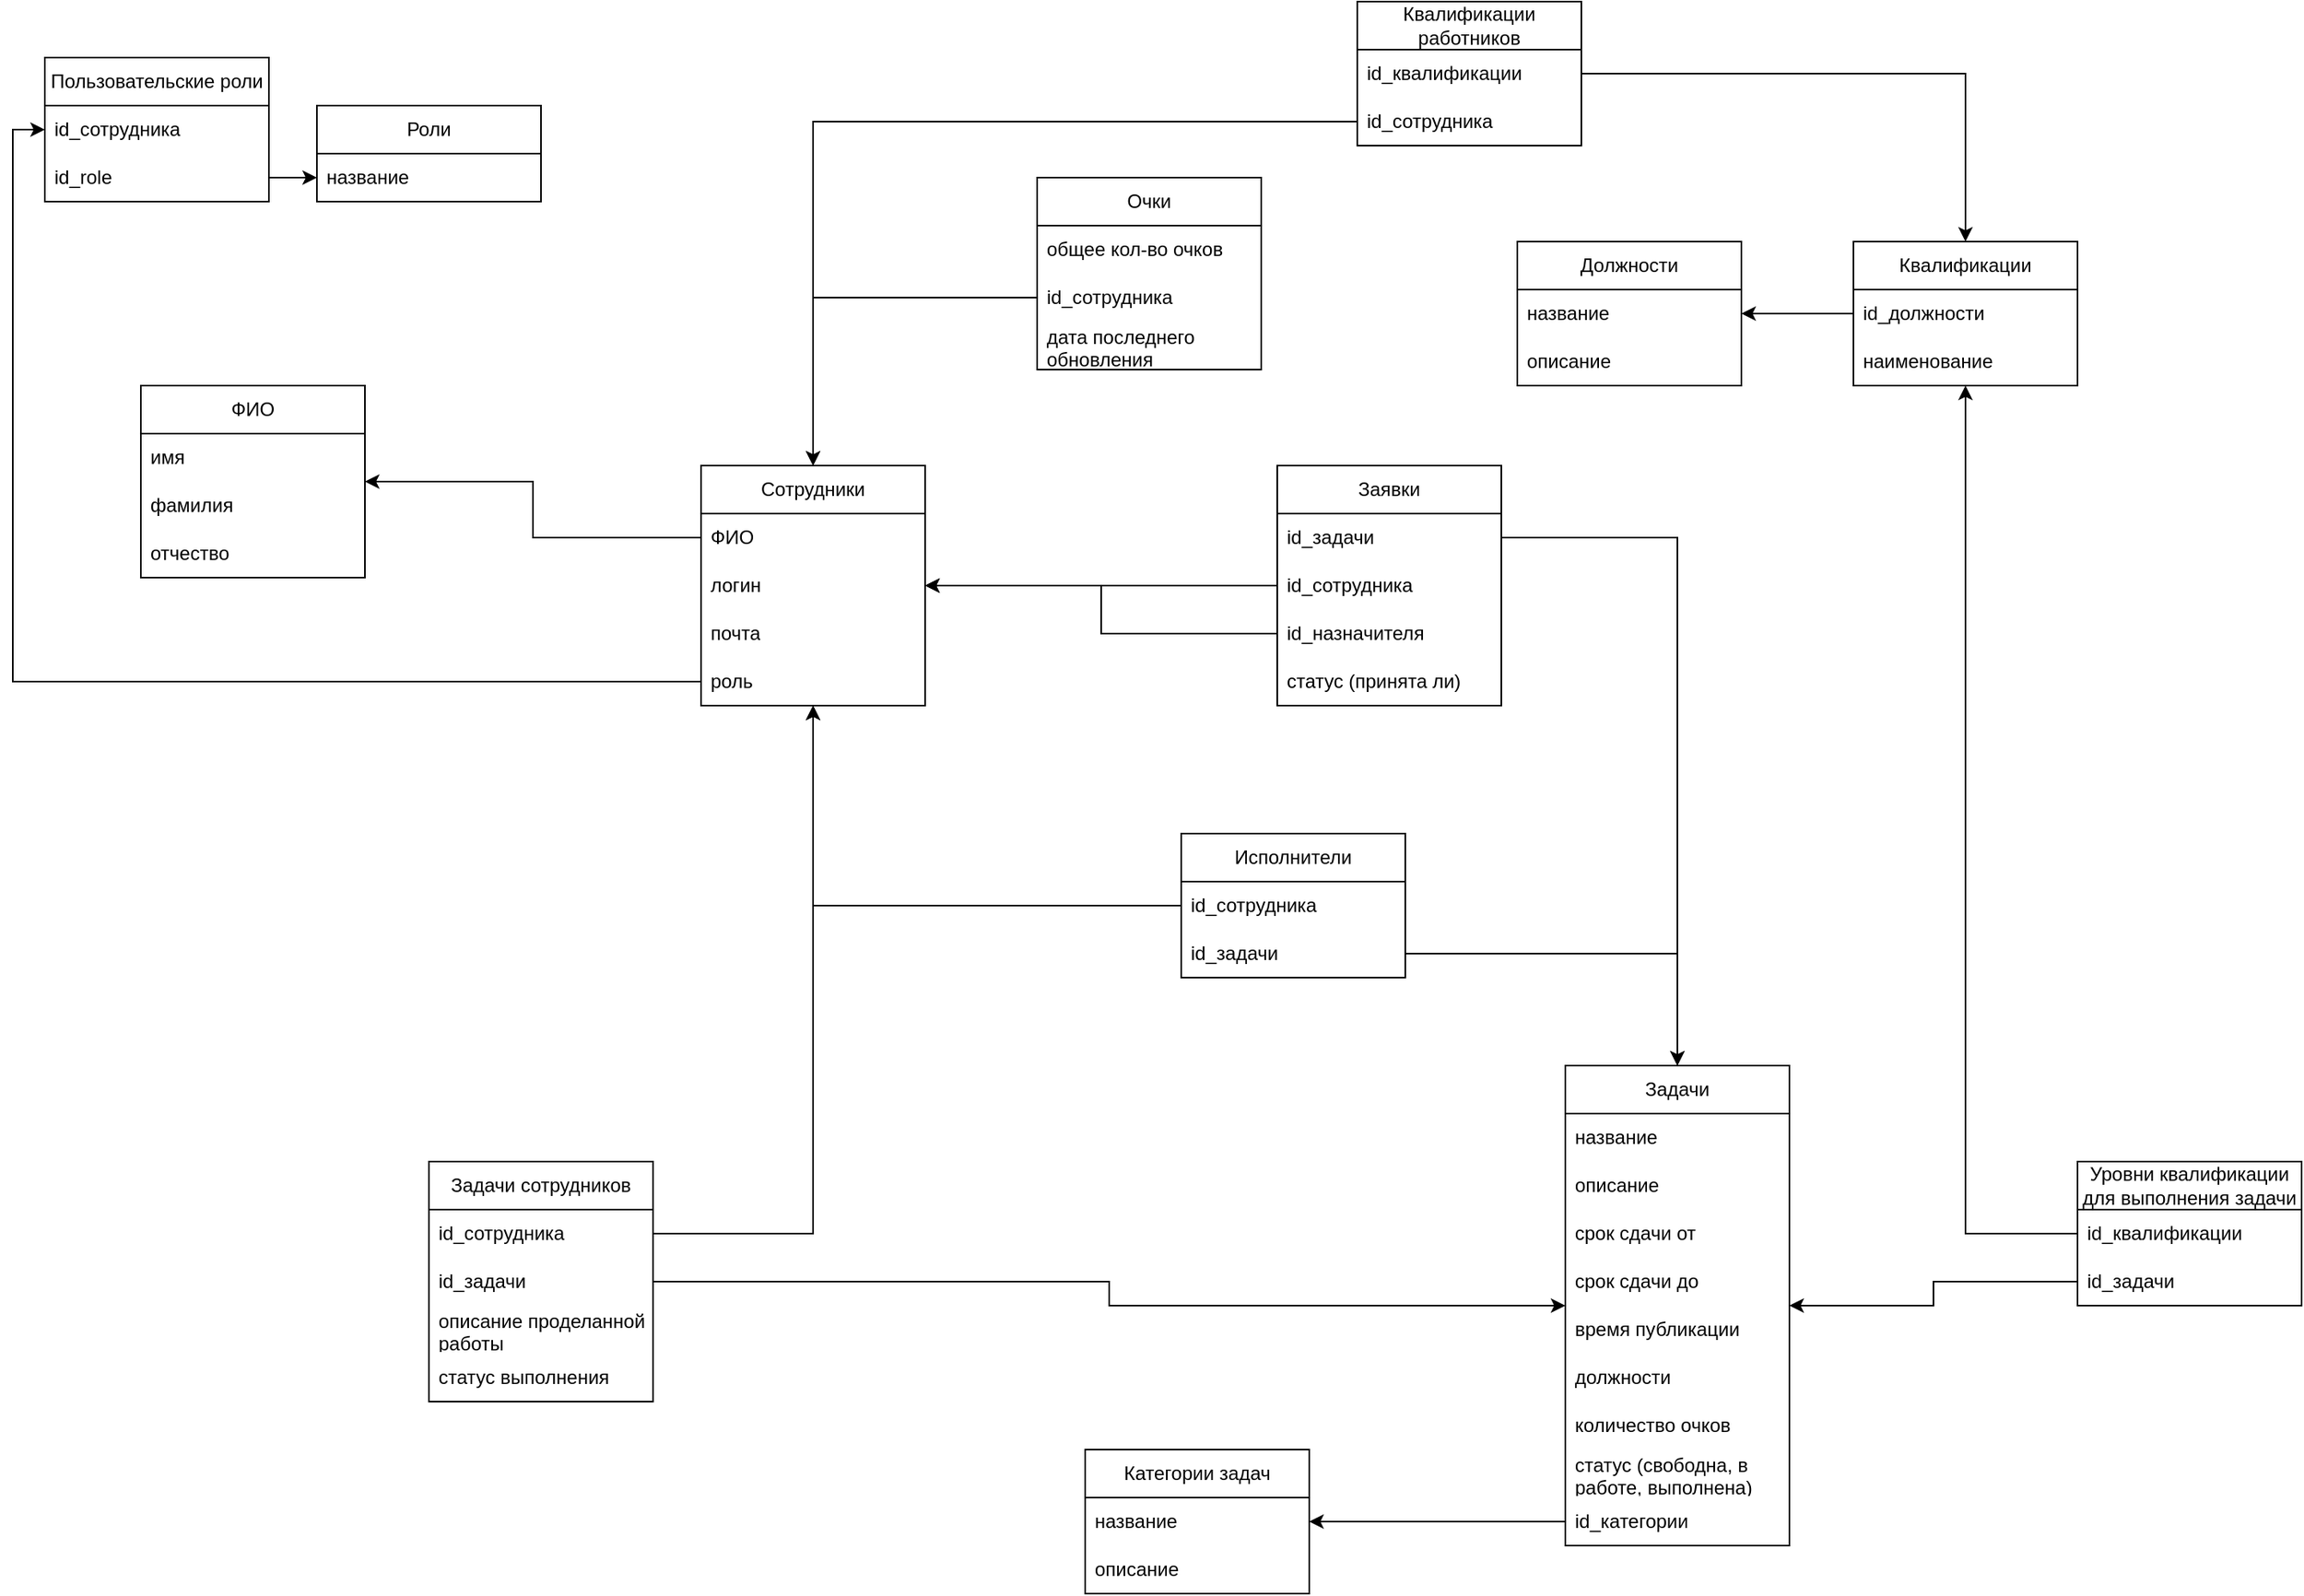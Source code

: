 <mxfile version="26.2.12" pages="2">
  <diagram name="Страница — 1" id="EaC5PdAGxProijPpYw2u">
    <mxGraphModel dx="1203" dy="3752" grid="1" gridSize="10" guides="1" tooltips="1" connect="1" arrows="1" fold="1" page="1" pageScale="1" pageWidth="3300" pageHeight="2339" background="none" math="0" shadow="0">
      <root>
        <mxCell id="0" />
        <mxCell id="1" parent="0" />
        <mxCell id="cesBki7I03xMK7VZjbku-1" value="Сотрудники" style="swimlane;fontStyle=0;childLayout=stackLayout;horizontal=1;startSize=30;horizontalStack=0;resizeParent=1;resizeParentMax=0;resizeLast=0;collapsible=1;marginBottom=0;whiteSpace=wrap;html=1;" parent="1" vertex="1">
          <mxGeometry x="830" y="280" width="140" height="150" as="geometry">
            <mxRectangle x="120" y="100" width="110" height="30" as="alternateBounds" />
          </mxGeometry>
        </mxCell>
        <mxCell id="cesBki7I03xMK7VZjbku-2" value="ФИО" style="text;strokeColor=none;fillColor=none;align=left;verticalAlign=middle;spacingLeft=4;spacingRight=4;overflow=hidden;points=[[0,0.5],[1,0.5]];portConstraint=eastwest;rotatable=0;whiteSpace=wrap;html=1;" parent="cesBki7I03xMK7VZjbku-1" vertex="1">
          <mxGeometry y="30" width="140" height="30" as="geometry" />
        </mxCell>
        <mxCell id="cesBki7I03xMK7VZjbku-5" value="логин" style="text;strokeColor=none;fillColor=none;align=left;verticalAlign=middle;spacingLeft=4;spacingRight=4;overflow=hidden;points=[[0,0.5],[1,0.5]];portConstraint=eastwest;rotatable=0;whiteSpace=wrap;html=1;" parent="cesBki7I03xMK7VZjbku-1" vertex="1">
          <mxGeometry y="60" width="140" height="30" as="geometry" />
        </mxCell>
        <mxCell id="cesBki7I03xMK7VZjbku-4" value="почта" style="text;strokeColor=none;fillColor=none;align=left;verticalAlign=middle;spacingLeft=4;spacingRight=4;overflow=hidden;points=[[0,0.5],[1,0.5]];portConstraint=eastwest;rotatable=0;whiteSpace=wrap;html=1;" parent="cesBki7I03xMK7VZjbku-1" vertex="1">
          <mxGeometry y="90" width="140" height="30" as="geometry" />
        </mxCell>
        <mxCell id="cesBki7I03xMK7VZjbku-6" value="роль" style="text;strokeColor=none;fillColor=none;align=left;verticalAlign=middle;spacingLeft=4;spacingRight=4;overflow=hidden;points=[[0,0.5],[1,0.5]];portConstraint=eastwest;rotatable=0;whiteSpace=wrap;html=1;" parent="cesBki7I03xMK7VZjbku-1" vertex="1">
          <mxGeometry y="120" width="140" height="30" as="geometry" />
        </mxCell>
        <mxCell id="cesBki7I03xMK7VZjbku-8" value="Должности" style="swimlane;fontStyle=0;childLayout=stackLayout;horizontal=1;startSize=30;horizontalStack=0;resizeParent=1;resizeParentMax=0;resizeLast=0;collapsible=1;marginBottom=0;whiteSpace=wrap;html=1;" parent="1" vertex="1">
          <mxGeometry x="1340" y="140" width="140" height="90" as="geometry" />
        </mxCell>
        <mxCell id="cesBki7I03xMK7VZjbku-9" value="название" style="text;strokeColor=none;fillColor=none;align=left;verticalAlign=middle;spacingLeft=4;spacingRight=4;overflow=hidden;points=[[0,0.5],[1,0.5]];portConstraint=eastwest;rotatable=0;whiteSpace=wrap;html=1;" parent="cesBki7I03xMK7VZjbku-8" vertex="1">
          <mxGeometry y="30" width="140" height="30" as="geometry" />
        </mxCell>
        <mxCell id="cesBki7I03xMK7VZjbku-10" value="описание" style="text;strokeColor=none;fillColor=none;align=left;verticalAlign=middle;spacingLeft=4;spacingRight=4;overflow=hidden;points=[[0,0.5],[1,0.5]];portConstraint=eastwest;rotatable=0;whiteSpace=wrap;html=1;" parent="cesBki7I03xMK7VZjbku-8" vertex="1">
          <mxGeometry y="60" width="140" height="30" as="geometry" />
        </mxCell>
        <mxCell id="cesBki7I03xMK7VZjbku-13" value="Роли" style="swimlane;fontStyle=0;childLayout=stackLayout;horizontal=1;startSize=30;horizontalStack=0;resizeParent=1;resizeParentMax=0;resizeLast=0;collapsible=1;marginBottom=0;whiteSpace=wrap;html=1;" parent="1" vertex="1">
          <mxGeometry x="590" y="55" width="140" height="60" as="geometry" />
        </mxCell>
        <mxCell id="cesBki7I03xMK7VZjbku-16" value="название" style="text;strokeColor=none;fillColor=none;align=left;verticalAlign=middle;spacingLeft=4;spacingRight=4;overflow=hidden;points=[[0,0.5],[1,0.5]];portConstraint=eastwest;rotatable=0;whiteSpace=wrap;html=1;" parent="cesBki7I03xMK7VZjbku-13" vertex="1">
          <mxGeometry y="30" width="140" height="30" as="geometry" />
        </mxCell>
        <mxCell id="cesBki7I03xMK7VZjbku-17" value="Задачи" style="swimlane;fontStyle=0;childLayout=stackLayout;horizontal=1;startSize=30;horizontalStack=0;resizeParent=1;resizeParentMax=0;resizeLast=0;collapsible=1;marginBottom=0;whiteSpace=wrap;html=1;" parent="1" vertex="1">
          <mxGeometry x="1370" y="655" width="140" height="300" as="geometry" />
        </mxCell>
        <mxCell id="cesBki7I03xMK7VZjbku-18" value="название" style="text;strokeColor=none;fillColor=none;align=left;verticalAlign=middle;spacingLeft=4;spacingRight=4;overflow=hidden;points=[[0,0.5],[1,0.5]];portConstraint=eastwest;rotatable=0;whiteSpace=wrap;html=1;" parent="cesBki7I03xMK7VZjbku-17" vertex="1">
          <mxGeometry y="30" width="140" height="30" as="geometry" />
        </mxCell>
        <mxCell id="cesBki7I03xMK7VZjbku-19" value="описание" style="text;strokeColor=none;fillColor=none;align=left;verticalAlign=middle;spacingLeft=4;spacingRight=4;overflow=hidden;points=[[0,0.5],[1,0.5]];portConstraint=eastwest;rotatable=0;whiteSpace=wrap;html=1;" parent="cesBki7I03xMK7VZjbku-17" vertex="1">
          <mxGeometry y="60" width="140" height="30" as="geometry" />
        </mxCell>
        <mxCell id="cesBki7I03xMK7VZjbku-20" value="срок сдачи от" style="text;strokeColor=none;fillColor=none;align=left;verticalAlign=middle;spacingLeft=4;spacingRight=4;overflow=hidden;points=[[0,0.5],[1,0.5]];portConstraint=eastwest;rotatable=0;whiteSpace=wrap;html=1;" parent="cesBki7I03xMK7VZjbku-17" vertex="1">
          <mxGeometry y="90" width="140" height="30" as="geometry" />
        </mxCell>
        <mxCell id="cesBki7I03xMK7VZjbku-30" value="срок сдачи до" style="text;strokeColor=none;fillColor=none;align=left;verticalAlign=middle;spacingLeft=4;spacingRight=4;overflow=hidden;points=[[0,0.5],[1,0.5]];portConstraint=eastwest;rotatable=0;whiteSpace=wrap;html=1;" parent="cesBki7I03xMK7VZjbku-17" vertex="1">
          <mxGeometry y="120" width="140" height="30" as="geometry" />
        </mxCell>
        <mxCell id="cesBki7I03xMK7VZjbku-27" value="время публикации" style="text;strokeColor=none;fillColor=none;align=left;verticalAlign=middle;spacingLeft=4;spacingRight=4;overflow=hidden;points=[[0,0.5],[1,0.5]];portConstraint=eastwest;rotatable=0;whiteSpace=wrap;html=1;" parent="cesBki7I03xMK7VZjbku-17" vertex="1">
          <mxGeometry y="150" width="140" height="30" as="geometry" />
        </mxCell>
        <mxCell id="cesBki7I03xMK7VZjbku-31" value="должности" style="text;strokeColor=none;fillColor=none;align=left;verticalAlign=middle;spacingLeft=4;spacingRight=4;overflow=hidden;points=[[0,0.5],[1,0.5]];portConstraint=eastwest;rotatable=0;whiteSpace=wrap;html=1;" parent="cesBki7I03xMK7VZjbku-17" vertex="1">
          <mxGeometry y="180" width="140" height="30" as="geometry" />
        </mxCell>
        <mxCell id="cesBki7I03xMK7VZjbku-38" value="количество очков" style="text;strokeColor=none;fillColor=none;align=left;verticalAlign=middle;spacingLeft=4;spacingRight=4;overflow=hidden;points=[[0,0.5],[1,0.5]];portConstraint=eastwest;rotatable=0;whiteSpace=wrap;html=1;" parent="cesBki7I03xMK7VZjbku-17" vertex="1">
          <mxGeometry y="210" width="140" height="30" as="geometry" />
        </mxCell>
        <mxCell id="Xd3X0MDiYVYJy4UPZbmH-21" value="статус (свободна, в работе, выполнена)" style="text;strokeColor=none;fillColor=none;align=left;verticalAlign=middle;spacingLeft=4;spacingRight=4;overflow=hidden;points=[[0,0.5],[1,0.5]];portConstraint=eastwest;rotatable=0;whiteSpace=wrap;html=1;" parent="cesBki7I03xMK7VZjbku-17" vertex="1">
          <mxGeometry y="240" width="140" height="30" as="geometry" />
        </mxCell>
        <mxCell id="Xd3X0MDiYVYJy4UPZbmH-4" value="id_категории" style="text;strokeColor=none;fillColor=none;align=left;verticalAlign=middle;spacingLeft=4;spacingRight=4;overflow=hidden;points=[[0,0.5],[1,0.5]];portConstraint=eastwest;rotatable=0;whiteSpace=wrap;html=1;" parent="cesBki7I03xMK7VZjbku-17" vertex="1">
          <mxGeometry y="270" width="140" height="30" as="geometry" />
        </mxCell>
        <mxCell id="cesBki7I03xMK7VZjbku-21" value="Пользовательские роли" style="swimlane;fontStyle=0;childLayout=stackLayout;horizontal=1;startSize=30;horizontalStack=0;resizeParent=1;resizeParentMax=0;resizeLast=0;collapsible=1;marginBottom=0;whiteSpace=wrap;html=1;" parent="1" vertex="1">
          <mxGeometry x="420" y="25" width="140" height="90" as="geometry" />
        </mxCell>
        <mxCell id="cesBki7I03xMK7VZjbku-22" value="id_сотрудника" style="text;strokeColor=none;fillColor=none;align=left;verticalAlign=middle;spacingLeft=4;spacingRight=4;overflow=hidden;points=[[0,0.5],[1,0.5]];portConstraint=eastwest;rotatable=0;whiteSpace=wrap;html=1;" parent="cesBki7I03xMK7VZjbku-21" vertex="1">
          <mxGeometry y="30" width="140" height="30" as="geometry" />
        </mxCell>
        <mxCell id="cesBki7I03xMK7VZjbku-23" value="id_role" style="text;strokeColor=none;fillColor=none;align=left;verticalAlign=middle;spacingLeft=4;spacingRight=4;overflow=hidden;points=[[0,0.5],[1,0.5]];portConstraint=eastwest;rotatable=0;whiteSpace=wrap;html=1;" parent="cesBki7I03xMK7VZjbku-21" vertex="1">
          <mxGeometry y="60" width="140" height="30" as="geometry" />
        </mxCell>
        <mxCell id="cesBki7I03xMK7VZjbku-25" style="edgeStyle=orthogonalEdgeStyle;rounded=0;orthogonalLoop=1;jettySize=auto;html=1;entryX=0;entryY=0.5;entryDx=0;entryDy=0;" parent="1" source="cesBki7I03xMK7VZjbku-6" target="cesBki7I03xMK7VZjbku-22" edge="1">
          <mxGeometry relative="1" as="geometry" />
        </mxCell>
        <mxCell id="cesBki7I03xMK7VZjbku-32" value="Уровни квалификации для выполнения задачи" style="swimlane;fontStyle=0;childLayout=stackLayout;horizontal=1;startSize=30;horizontalStack=0;resizeParent=1;resizeParentMax=0;resizeLast=0;collapsible=1;marginBottom=0;whiteSpace=wrap;html=1;" parent="1" vertex="1">
          <mxGeometry x="1690" y="715" width="140" height="90" as="geometry" />
        </mxCell>
        <mxCell id="cesBki7I03xMK7VZjbku-33" value="id_квалификации" style="text;strokeColor=none;fillColor=none;align=left;verticalAlign=middle;spacingLeft=4;spacingRight=4;overflow=hidden;points=[[0,0.5],[1,0.5]];portConstraint=eastwest;rotatable=0;whiteSpace=wrap;html=1;" parent="cesBki7I03xMK7VZjbku-32" vertex="1">
          <mxGeometry y="30" width="140" height="30" as="geometry" />
        </mxCell>
        <mxCell id="cesBki7I03xMK7VZjbku-34" value="id_задачи" style="text;strokeColor=none;fillColor=none;align=left;verticalAlign=middle;spacingLeft=4;spacingRight=4;overflow=hidden;points=[[0,0.5],[1,0.5]];portConstraint=eastwest;rotatable=0;whiteSpace=wrap;html=1;" parent="cesBki7I03xMK7VZjbku-32" vertex="1">
          <mxGeometry y="60" width="140" height="30" as="geometry" />
        </mxCell>
        <mxCell id="cesBki7I03xMK7VZjbku-40" value="Очки" style="swimlane;fontStyle=0;childLayout=stackLayout;horizontal=1;startSize=30;horizontalStack=0;resizeParent=1;resizeParentMax=0;resizeLast=0;collapsible=1;marginBottom=0;whiteSpace=wrap;html=1;" parent="1" vertex="1">
          <mxGeometry x="1040" y="100" width="140" height="120" as="geometry" />
        </mxCell>
        <mxCell id="Xd3X0MDiYVYJy4UPZbmH-5" value="общее кол-во очков" style="text;strokeColor=none;fillColor=none;align=left;verticalAlign=middle;spacingLeft=4;spacingRight=4;overflow=hidden;points=[[0,0.5],[1,0.5]];portConstraint=eastwest;rotatable=0;whiteSpace=wrap;html=1;" parent="cesBki7I03xMK7VZjbku-40" vertex="1">
          <mxGeometry y="30" width="140" height="30" as="geometry" />
        </mxCell>
        <mxCell id="cesBki7I03xMK7VZjbku-41" value="id_сотрудника" style="text;strokeColor=none;fillColor=none;align=left;verticalAlign=middle;spacingLeft=4;spacingRight=4;overflow=hidden;points=[[0,0.5],[1,0.5]];portConstraint=eastwest;rotatable=0;whiteSpace=wrap;html=1;" parent="cesBki7I03xMK7VZjbku-40" vertex="1">
          <mxGeometry y="60" width="140" height="30" as="geometry" />
        </mxCell>
        <mxCell id="Xd3X0MDiYVYJy4UPZbmH-6" value="дата последнего обновления" style="text;strokeColor=none;fillColor=none;align=left;verticalAlign=middle;spacingLeft=4;spacingRight=4;overflow=hidden;points=[[0,0.5],[1,0.5]];portConstraint=eastwest;rotatable=0;whiteSpace=wrap;html=1;" parent="cesBki7I03xMK7VZjbku-40" vertex="1">
          <mxGeometry y="90" width="140" height="30" as="geometry" />
        </mxCell>
        <mxCell id="cesBki7I03xMK7VZjbku-44" style="edgeStyle=orthogonalEdgeStyle;rounded=0;orthogonalLoop=1;jettySize=auto;html=1;" parent="1" source="cesBki7I03xMK7VZjbku-34" target="cesBki7I03xMK7VZjbku-17" edge="1">
          <mxGeometry relative="1" as="geometry" />
        </mxCell>
        <mxCell id="zfrl_3veJVsj-H4Pgpw5-1" value="ФИО" style="swimlane;fontStyle=0;childLayout=stackLayout;horizontal=1;startSize=30;horizontalStack=0;resizeParent=1;resizeParentMax=0;resizeLast=0;collapsible=1;marginBottom=0;whiteSpace=wrap;html=1;" parent="1" vertex="1">
          <mxGeometry x="480" y="230" width="140" height="120" as="geometry" />
        </mxCell>
        <mxCell id="zfrl_3veJVsj-H4Pgpw5-2" value="имя" style="text;strokeColor=none;fillColor=none;align=left;verticalAlign=middle;spacingLeft=4;spacingRight=4;overflow=hidden;points=[[0,0.5],[1,0.5]];portConstraint=eastwest;rotatable=0;whiteSpace=wrap;html=1;" parent="zfrl_3veJVsj-H4Pgpw5-1" vertex="1">
          <mxGeometry y="30" width="140" height="30" as="geometry" />
        </mxCell>
        <mxCell id="zfrl_3veJVsj-H4Pgpw5-3" value="фамилия" style="text;strokeColor=none;fillColor=none;align=left;verticalAlign=middle;spacingLeft=4;spacingRight=4;overflow=hidden;points=[[0,0.5],[1,0.5]];portConstraint=eastwest;rotatable=0;whiteSpace=wrap;html=1;" parent="zfrl_3veJVsj-H4Pgpw5-1" vertex="1">
          <mxGeometry y="60" width="140" height="30" as="geometry" />
        </mxCell>
        <mxCell id="zfrl_3veJVsj-H4Pgpw5-4" value="отчество" style="text;strokeColor=none;fillColor=none;align=left;verticalAlign=middle;spacingLeft=4;spacingRight=4;overflow=hidden;points=[[0,0.5],[1,0.5]];portConstraint=eastwest;rotatable=0;whiteSpace=wrap;html=1;" parent="zfrl_3veJVsj-H4Pgpw5-1" vertex="1">
          <mxGeometry y="90" width="140" height="30" as="geometry" />
        </mxCell>
        <mxCell id="zfrl_3veJVsj-H4Pgpw5-5" style="edgeStyle=orthogonalEdgeStyle;rounded=0;orthogonalLoop=1;jettySize=auto;html=1;" parent="1" source="cesBki7I03xMK7VZjbku-2" target="zfrl_3veJVsj-H4Pgpw5-1" edge="1">
          <mxGeometry relative="1" as="geometry" />
        </mxCell>
        <mxCell id="zfrl_3veJVsj-H4Pgpw5-7" style="edgeStyle=orthogonalEdgeStyle;rounded=0;orthogonalLoop=1;jettySize=auto;html=1;" parent="1" source="cesBki7I03xMK7VZjbku-23" target="cesBki7I03xMK7VZjbku-16" edge="1">
          <mxGeometry relative="1" as="geometry" />
        </mxCell>
        <mxCell id="zfrl_3veJVsj-H4Pgpw5-21" style="edgeStyle=orthogonalEdgeStyle;rounded=0;orthogonalLoop=1;jettySize=auto;html=1;" parent="1" source="zfrl_3veJVsj-H4Pgpw5-17" target="cesBki7I03xMK7VZjbku-1" edge="1">
          <mxGeometry relative="1" as="geometry" />
        </mxCell>
        <mxCell id="zfrl_3veJVsj-H4Pgpw5-23" style="edgeStyle=orthogonalEdgeStyle;rounded=0;orthogonalLoop=1;jettySize=auto;html=1;" parent="1" source="zfrl_3veJVsj-H4Pgpw5-18" target="cesBki7I03xMK7VZjbku-17" edge="1">
          <mxGeometry relative="1" as="geometry" />
        </mxCell>
        <mxCell id="zfrl_3veJVsj-H4Pgpw5-24" value="Квалификации работников" style="swimlane;fontStyle=0;childLayout=stackLayout;horizontal=1;startSize=30;horizontalStack=0;resizeParent=1;resizeParentMax=0;resizeLast=0;collapsible=1;marginBottom=0;whiteSpace=wrap;html=1;" parent="1" vertex="1">
          <mxGeometry x="1240" y="-10" width="140" height="90" as="geometry" />
        </mxCell>
        <mxCell id="zfrl_3veJVsj-H4Pgpw5-25" value="id_квалификации" style="text;strokeColor=none;fillColor=none;align=left;verticalAlign=middle;spacingLeft=4;spacingRight=4;overflow=hidden;points=[[0,0.5],[1,0.5]];portConstraint=eastwest;rotatable=0;whiteSpace=wrap;html=1;" parent="zfrl_3veJVsj-H4Pgpw5-24" vertex="1">
          <mxGeometry y="30" width="140" height="30" as="geometry" />
        </mxCell>
        <mxCell id="dMJFYYA-Lje91kNIu_eR-9" value="id_сотрудника" style="text;strokeColor=none;fillColor=none;align=left;verticalAlign=middle;spacingLeft=4;spacingRight=4;overflow=hidden;points=[[0,0.5],[1,0.5]];portConstraint=eastwest;rotatable=0;whiteSpace=wrap;html=1;" parent="zfrl_3veJVsj-H4Pgpw5-24" vertex="1">
          <mxGeometry y="60" width="140" height="30" as="geometry" />
        </mxCell>
        <mxCell id="dMJFYYA-Lje91kNIu_eR-5" style="edgeStyle=orthogonalEdgeStyle;rounded=0;orthogonalLoop=1;jettySize=auto;html=1;" parent="1" source="dMJFYYA-Lje91kNIu_eR-1" target="cesBki7I03xMK7VZjbku-8" edge="1">
          <mxGeometry relative="1" as="geometry" />
        </mxCell>
        <mxCell id="dMJFYYA-Lje91kNIu_eR-1" value="Квалификации" style="swimlane;fontStyle=0;childLayout=stackLayout;horizontal=1;startSize=30;horizontalStack=0;resizeParent=1;resizeParentMax=0;resizeLast=0;collapsible=1;marginBottom=0;whiteSpace=wrap;html=1;" parent="1" vertex="1">
          <mxGeometry x="1550" y="140" width="140" height="90" as="geometry" />
        </mxCell>
        <mxCell id="dMJFYYA-Lje91kNIu_eR-2" value="id_должности" style="text;strokeColor=none;fillColor=none;align=left;verticalAlign=middle;spacingLeft=4;spacingRight=4;overflow=hidden;points=[[0,0.5],[1,0.5]];portConstraint=eastwest;rotatable=0;whiteSpace=wrap;html=1;" parent="dMJFYYA-Lje91kNIu_eR-1" vertex="1">
          <mxGeometry y="30" width="140" height="30" as="geometry" />
        </mxCell>
        <mxCell id="dMJFYYA-Lje91kNIu_eR-3" value="наименование" style="text;strokeColor=none;fillColor=none;align=left;verticalAlign=middle;spacingLeft=4;spacingRight=4;overflow=hidden;points=[[0,0.5],[1,0.5]];portConstraint=eastwest;rotatable=0;whiteSpace=wrap;html=1;" parent="dMJFYYA-Lje91kNIu_eR-1" vertex="1">
          <mxGeometry y="60" width="140" height="30" as="geometry" />
        </mxCell>
        <mxCell id="dMJFYYA-Lje91kNIu_eR-6" style="edgeStyle=orthogonalEdgeStyle;rounded=0;orthogonalLoop=1;jettySize=auto;html=1;" parent="1" source="zfrl_3veJVsj-H4Pgpw5-25" target="dMJFYYA-Lje91kNIu_eR-1" edge="1">
          <mxGeometry relative="1" as="geometry" />
        </mxCell>
        <mxCell id="dMJFYYA-Lje91kNIu_eR-8" style="edgeStyle=orthogonalEdgeStyle;rounded=0;orthogonalLoop=1;jettySize=auto;html=1;" parent="1" source="cesBki7I03xMK7VZjbku-33" target="dMJFYYA-Lje91kNIu_eR-1" edge="1">
          <mxGeometry relative="1" as="geometry" />
        </mxCell>
        <mxCell id="dMJFYYA-Lje91kNIu_eR-11" style="edgeStyle=orthogonalEdgeStyle;rounded=0;orthogonalLoop=1;jettySize=auto;html=1;" parent="1" source="dMJFYYA-Lje91kNIu_eR-9" target="cesBki7I03xMK7VZjbku-1" edge="1">
          <mxGeometry relative="1" as="geometry" />
        </mxCell>
        <mxCell id="dMJFYYA-Lje91kNIu_eR-18" style="edgeStyle=orthogonalEdgeStyle;rounded=0;orthogonalLoop=1;jettySize=auto;html=1;" parent="1" source="dMJFYYA-Lje91kNIu_eR-12" target="cesBki7I03xMK7VZjbku-1" edge="1">
          <mxGeometry relative="1" as="geometry" />
        </mxCell>
        <mxCell id="dMJFYYA-Lje91kNIu_eR-12" value="Заявки" style="swimlane;fontStyle=0;childLayout=stackLayout;horizontal=1;startSize=30;horizontalStack=0;resizeParent=1;resizeParentMax=0;resizeLast=0;collapsible=1;marginBottom=0;whiteSpace=wrap;html=1;" parent="1" vertex="1">
          <mxGeometry x="1190" y="280" width="140" height="150" as="geometry" />
        </mxCell>
        <mxCell id="dMJFYYA-Lje91kNIu_eR-13" value="id_задачи" style="text;strokeColor=none;fillColor=none;align=left;verticalAlign=middle;spacingLeft=4;spacingRight=4;overflow=hidden;points=[[0,0.5],[1,0.5]];portConstraint=eastwest;rotatable=0;whiteSpace=wrap;html=1;" parent="dMJFYYA-Lje91kNIu_eR-12" vertex="1">
          <mxGeometry y="30" width="140" height="30" as="geometry" />
        </mxCell>
        <mxCell id="dMJFYYA-Lje91kNIu_eR-14" value="id_сотрудника" style="text;strokeColor=none;fillColor=none;align=left;verticalAlign=middle;spacingLeft=4;spacingRight=4;overflow=hidden;points=[[0,0.5],[1,0.5]];portConstraint=eastwest;rotatable=0;whiteSpace=wrap;html=1;" parent="dMJFYYA-Lje91kNIu_eR-12" vertex="1">
          <mxGeometry y="60" width="140" height="30" as="geometry" />
        </mxCell>
        <mxCell id="dMJFYYA-Lje91kNIu_eR-16" value="id_назначителя" style="text;strokeColor=none;fillColor=none;align=left;verticalAlign=middle;spacingLeft=4;spacingRight=4;overflow=hidden;points=[[0,0.5],[1,0.5]];portConstraint=eastwest;rotatable=0;whiteSpace=wrap;html=1;" parent="dMJFYYA-Lje91kNIu_eR-12" vertex="1">
          <mxGeometry y="90" width="140" height="30" as="geometry" />
        </mxCell>
        <mxCell id="dMJFYYA-Lje91kNIu_eR-15" value="статус (принята ли)" style="text;strokeColor=none;fillColor=none;align=left;verticalAlign=middle;spacingLeft=4;spacingRight=4;overflow=hidden;points=[[0,0.5],[1,0.5]];portConstraint=eastwest;rotatable=0;whiteSpace=wrap;html=1;" parent="dMJFYYA-Lje91kNIu_eR-12" vertex="1">
          <mxGeometry y="120" width="140" height="30" as="geometry" />
        </mxCell>
        <mxCell id="zfrl_3veJVsj-H4Pgpw5-16" value="Исполнители" style="swimlane;fontStyle=0;childLayout=stackLayout;horizontal=1;startSize=30;horizontalStack=0;resizeParent=1;resizeParentMax=0;resizeLast=0;collapsible=1;marginBottom=0;whiteSpace=wrap;html=1;" parent="1" vertex="1">
          <mxGeometry x="1130" y="510" width="140" height="90" as="geometry" />
        </mxCell>
        <mxCell id="zfrl_3veJVsj-H4Pgpw5-17" value="id_сотрудника" style="text;strokeColor=none;fillColor=none;align=left;verticalAlign=middle;spacingLeft=4;spacingRight=4;overflow=hidden;points=[[0,0.5],[1,0.5]];portConstraint=eastwest;rotatable=0;whiteSpace=wrap;html=1;" parent="zfrl_3veJVsj-H4Pgpw5-16" vertex="1">
          <mxGeometry y="30" width="140" height="30" as="geometry" />
        </mxCell>
        <mxCell id="zfrl_3veJVsj-H4Pgpw5-18" value="id_задачи" style="text;strokeColor=none;fillColor=none;align=left;verticalAlign=middle;spacingLeft=4;spacingRight=4;overflow=hidden;points=[[0,0.5],[1,0.5]];portConstraint=eastwest;rotatable=0;whiteSpace=wrap;html=1;" parent="zfrl_3veJVsj-H4Pgpw5-16" vertex="1">
          <mxGeometry y="60" width="140" height="30" as="geometry" />
        </mxCell>
        <mxCell id="dMJFYYA-Lje91kNIu_eR-22" value="Задачи сотрудников" style="swimlane;fontStyle=0;childLayout=stackLayout;horizontal=1;startSize=30;horizontalStack=0;resizeParent=1;resizeParentMax=0;resizeLast=0;collapsible=1;marginBottom=0;whiteSpace=wrap;html=1;" parent="1" vertex="1">
          <mxGeometry x="660" y="715" width="140" height="150" as="geometry" />
        </mxCell>
        <mxCell id="dMJFYYA-Lje91kNIu_eR-23" value="id_сотрудника" style="text;strokeColor=none;fillColor=none;align=left;verticalAlign=middle;spacingLeft=4;spacingRight=4;overflow=hidden;points=[[0,0.5],[1,0.5]];portConstraint=eastwest;rotatable=0;whiteSpace=wrap;html=1;" parent="dMJFYYA-Lje91kNIu_eR-22" vertex="1">
          <mxGeometry y="30" width="140" height="30" as="geometry" />
        </mxCell>
        <mxCell id="dMJFYYA-Lje91kNIu_eR-24" value="id_задачи" style="text;strokeColor=none;fillColor=none;align=left;verticalAlign=middle;spacingLeft=4;spacingRight=4;overflow=hidden;points=[[0,0.5],[1,0.5]];portConstraint=eastwest;rotatable=0;whiteSpace=wrap;html=1;" parent="dMJFYYA-Lje91kNIu_eR-22" vertex="1">
          <mxGeometry y="60" width="140" height="30" as="geometry" />
        </mxCell>
        <mxCell id="dMJFYYA-Lje91kNIu_eR-25" value="описание проделанной работы" style="text;strokeColor=none;fillColor=none;align=left;verticalAlign=middle;spacingLeft=4;spacingRight=4;overflow=hidden;points=[[0,0.5],[1,0.5]];portConstraint=eastwest;rotatable=0;whiteSpace=wrap;html=1;" parent="dMJFYYA-Lje91kNIu_eR-22" vertex="1">
          <mxGeometry y="90" width="140" height="30" as="geometry" />
        </mxCell>
        <mxCell id="dMJFYYA-Lje91kNIu_eR-26" value="статус выполнения" style="text;strokeColor=none;fillColor=none;align=left;verticalAlign=middle;spacingLeft=4;spacingRight=4;overflow=hidden;points=[[0,0.5],[1,0.5]];portConstraint=eastwest;rotatable=0;whiteSpace=wrap;html=1;" parent="dMJFYYA-Lje91kNIu_eR-22" vertex="1">
          <mxGeometry y="120" width="140" height="30" as="geometry" />
        </mxCell>
        <mxCell id="Xd3X0MDiYVYJy4UPZbmH-1" style="edgeStyle=orthogonalEdgeStyle;rounded=0;orthogonalLoop=1;jettySize=auto;html=1;" parent="1" source="dMJFYYA-Lje91kNIu_eR-13" target="cesBki7I03xMK7VZjbku-17" edge="1">
          <mxGeometry relative="1" as="geometry" />
        </mxCell>
        <mxCell id="Xd3X0MDiYVYJy4UPZbmH-2" style="edgeStyle=orthogonalEdgeStyle;rounded=0;orthogonalLoop=1;jettySize=auto;html=1;" parent="1" source="dMJFYYA-Lje91kNIu_eR-23" target="cesBki7I03xMK7VZjbku-1" edge="1">
          <mxGeometry relative="1" as="geometry" />
        </mxCell>
        <mxCell id="Xd3X0MDiYVYJy4UPZbmH-3" style="edgeStyle=orthogonalEdgeStyle;rounded=0;orthogonalLoop=1;jettySize=auto;html=1;" parent="1" source="dMJFYYA-Lje91kNIu_eR-24" target="cesBki7I03xMK7VZjbku-17" edge="1">
          <mxGeometry relative="1" as="geometry" />
        </mxCell>
        <mxCell id="Xd3X0MDiYVYJy4UPZbmH-7" style="edgeStyle=orthogonalEdgeStyle;rounded=0;orthogonalLoop=1;jettySize=auto;html=1;" parent="1" source="cesBki7I03xMK7VZjbku-41" target="cesBki7I03xMK7VZjbku-1" edge="1">
          <mxGeometry relative="1" as="geometry" />
        </mxCell>
        <mxCell id="Xd3X0MDiYVYJy4UPZbmH-10" style="edgeStyle=orthogonalEdgeStyle;rounded=0;orthogonalLoop=1;jettySize=auto;html=1;" parent="1" source="dMJFYYA-Lje91kNIu_eR-16" target="cesBki7I03xMK7VZjbku-1" edge="1">
          <mxGeometry relative="1" as="geometry" />
        </mxCell>
        <mxCell id="Xd3X0MDiYVYJy4UPZbmH-16" value="Категории задач" style="swimlane;fontStyle=0;childLayout=stackLayout;horizontal=1;startSize=30;horizontalStack=0;resizeParent=1;resizeParentMax=0;resizeLast=0;collapsible=1;marginBottom=0;whiteSpace=wrap;html=1;" parent="1" vertex="1">
          <mxGeometry x="1070" y="895" width="140" height="90" as="geometry" />
        </mxCell>
        <mxCell id="Xd3X0MDiYVYJy4UPZbmH-18" value="название" style="text;strokeColor=none;fillColor=none;align=left;verticalAlign=middle;spacingLeft=4;spacingRight=4;overflow=hidden;points=[[0,0.5],[1,0.5]];portConstraint=eastwest;rotatable=0;whiteSpace=wrap;html=1;" parent="Xd3X0MDiYVYJy4UPZbmH-16" vertex="1">
          <mxGeometry y="30" width="140" height="30" as="geometry" />
        </mxCell>
        <mxCell id="Xd3X0MDiYVYJy4UPZbmH-19" value="описание" style="text;strokeColor=none;fillColor=none;align=left;verticalAlign=middle;spacingLeft=4;spacingRight=4;overflow=hidden;points=[[0,0.5],[1,0.5]];portConstraint=eastwest;rotatable=0;whiteSpace=wrap;html=1;" parent="Xd3X0MDiYVYJy4UPZbmH-16" vertex="1">
          <mxGeometry y="60" width="140" height="30" as="geometry" />
        </mxCell>
        <mxCell id="Xd3X0MDiYVYJy4UPZbmH-22" style="edgeStyle=orthogonalEdgeStyle;rounded=0;orthogonalLoop=1;jettySize=auto;html=1;" parent="1" source="Xd3X0MDiYVYJy4UPZbmH-4" target="Xd3X0MDiYVYJy4UPZbmH-16" edge="1">
          <mxGeometry relative="1" as="geometry" />
        </mxCell>
      </root>
    </mxGraphModel>
  </diagram>
  <diagram id="dwLlKkgaLHh4US7Zibqp" name="Страница — 2">
    <mxGraphModel grid="1" page="1" gridSize="10" guides="1" tooltips="1" connect="1" arrows="1" fold="1" pageScale="1" pageWidth="827" pageHeight="1169" math="0" shadow="0">
      <root>
        <mxCell id="0" />
        <mxCell id="1" parent="0" />
      </root>
    </mxGraphModel>
  </diagram>
</mxfile>
